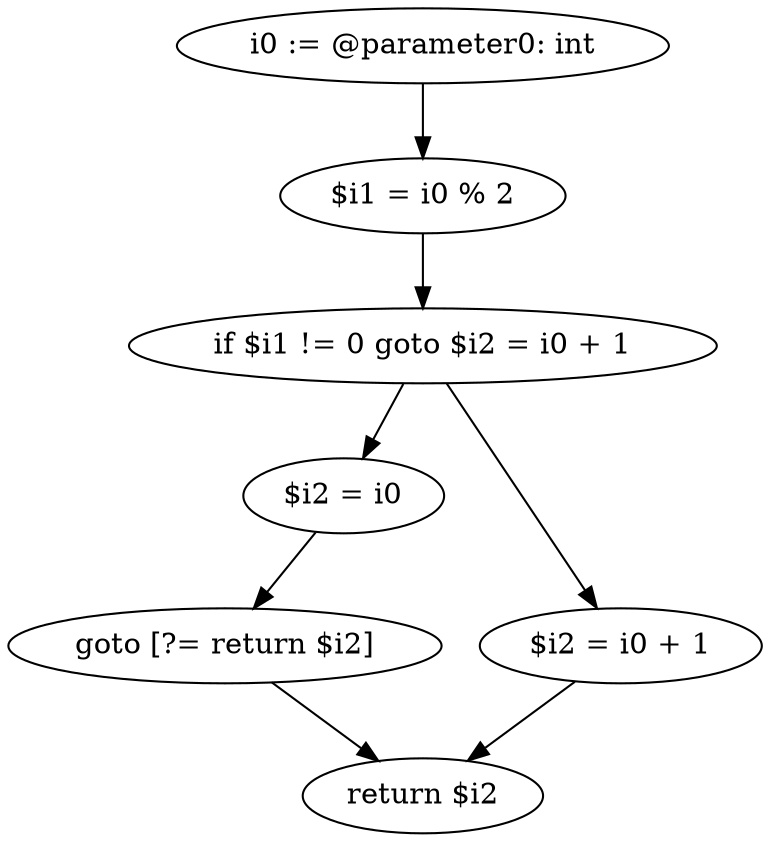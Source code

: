digraph "unitGraph" {
    "i0 := @parameter0: int"
    "$i1 = i0 % 2"
    "if $i1 != 0 goto $i2 = i0 + 1"
    "$i2 = i0"
    "goto [?= return $i2]"
    "$i2 = i0 + 1"
    "return $i2"
    "i0 := @parameter0: int"->"$i1 = i0 % 2";
    "$i1 = i0 % 2"->"if $i1 != 0 goto $i2 = i0 + 1";
    "if $i1 != 0 goto $i2 = i0 + 1"->"$i2 = i0";
    "if $i1 != 0 goto $i2 = i0 + 1"->"$i2 = i0 + 1";
    "$i2 = i0"->"goto [?= return $i2]";
    "goto [?= return $i2]"->"return $i2";
    "$i2 = i0 + 1"->"return $i2";
}
